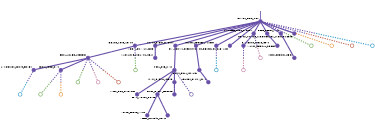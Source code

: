 strict digraph  {
graph[splines=false]; nodesep=0.7; rankdir=TB; ranksep=0.6; forcelabels=true; dpi=600; size=2.5;
0 [color="#674ea7ff", fillcolor="#674ea7ff", fixedsize=true, fontname=Lato, fontsize="12pt", height="0.25", label="", penwidth=3, shape=circle, style=filled, xlabel=CSMD1_RFX8_KIF6];
1 [color="#674ea7ff", fillcolor="#674ea7ff", fixedsize=true, fontname=Lato, fontsize="12pt", height="0.25", label="", penwidth=3, shape=circle, style=filled, xlabel=IQGAP3_ARSG_KCNT2];
2 [color="#674ea7ff", fillcolor="#674ea7ff", fixedsize=true, fontname=Lato, fontsize="12pt", height="0.25", label="", penwidth=3, shape=circle, style=filled, xlabel=WDFY4_CTNNA2_IQCE];
3 [color="#674ea7ff", fillcolor="#674ea7ff", fixedsize=true, fontname=Lato, fontsize="12pt", height="0.25", label="", penwidth=3, shape=circle, style=filled, xlabel=SPINT2_RXFP1_CNOT11];
6 [color="#674ea7ff", fillcolor="#674ea7ff", fixedsize=true, fontname=Lato, fontsize="12pt", height="0.25", label="", penwidth=3, shape=circle, style=filled, xlabel=BSN_GOLM1_C15orf27];
8 [color="#674ea7ff", fillcolor="#674ea7ff", fixedsize=true, fontname=Lato, fontsize="12pt", height="0.25", label="", penwidth=3, shape=circle, style=filled, xlabel=SCART1_TBC1D9_MALRD1];
10 [color="#674ea7ff", fillcolor="#674ea7ff", fixedsize=true, fontname=Lato, fontsize="12pt", height="0.25", label="", penwidth=3, shape=circle, style=filled, xlabel=CPNE2_CDK5RAP2_CACNA1D];
19 [color="#674ea7ff", fillcolor="#674ea7ff", fixedsize=true, fontname=Lato, fontsize="12pt", height="0.25", label="", penwidth=3, shape=circle, style=filled, xlabel=KIAA0355_OSR1_RNF186];
22 [color="#674ea7ff", fillcolor="#674ea7ff", fixedsize=true, fontname=Lato, fontsize="12pt", height="0.25", label="", penwidth=3, shape=circle, style=filled, xlabel=CPNE4_U2SURP_JARID2];
23 [color="#674ea7ff", fillcolor="#674ea7ff", fixedsize=true, fontname=Lato, fontsize="12pt", height="0.25", label="", penwidth=3, shape=circle, style=filled, xlabel=EIF3G_PRRT2_MAZ];
24 [color="#674ea7ff", fillcolor="#674ea7ff", fixedsize=true, fontname=Lato, fontsize="12pt", height="0.25", label="", penwidth=3, shape=circle, style=filled, xlabel=DCDC1_ASB10_PIK3C2B];
27 [color="#6aa84fff", fillcolor="#6aa84fff", fixedsize=true, fontname=Lato, fontsize="12pt", height="0.25", label="", penwidth=3, shape=circle, style=solid, xlabel=""];
34 [color="#e69138ff", fillcolor="#e69138ff", fixedsize=true, fontname=Lato, fontsize="12pt", height="0.25", label="", penwidth=3, shape=circle, style=solid, xlabel=""];
36 [color="#be5742ff", fillcolor="#be5742ff", fixedsize=true, fontname=Lato, fontsize="12pt", height="0.25", label="", penwidth=3, shape=circle, style=solid, xlabel=""];
38 [color="#2496c8ff", fillcolor="#2496c8ff", fixedsize=true, fontname=Lato, fontsize="12pt", height="0.25", label="", penwidth=3, shape=circle, style=solid, xlabel=""];
21 [color="#674ea7ff", fillcolor="#674ea7ff", fixedsize=true, fontname=Lato, fontsize="12pt", height="0.25", label="", penwidth=3, shape=circle, style=filled, xlabel=CDH4_ATAD5_ARFGEF1];
28 [color="#6aa84fff", fillcolor="#6aa84fff", fixedsize=true, fontname=Lato, fontsize="12pt", height="0.25", label="", penwidth=3, shape=circle, style=solid, xlabel=""];
15 [color="#674ea7ff", fillcolor="#674ea7ff", fixedsize=true, fontname=Lato, fontsize="12pt", height="0.25", label="", penwidth=3, shape=circle, style=filled, xlabel=MAPKAPK5_ZSCAN18_ITGAL];
5 [color="#674ea7ff", fillcolor="#674ea7ff", fixedsize=true, fontname=Lato, fontsize="12pt", height="0.25", label="", penwidth=3, shape=circle, style=filled, xlabel=UBR4_PLG_TNS1];
4 [color="#674ea7ff", fillcolor="#674ea7ff", fixedsize=true, fontname=Lato, fontsize="12pt", height="0.25", label="", penwidth=3, shape=circle, style=filled, xlabel=OBSL1_CPA6_SEMA5A];
16 [color="#674ea7ff", fillcolor="#674ea7ff", fixedsize=true, fontname=Lato, fontsize="12pt", height="0.25", label="", penwidth=3, shape=circle, style=filled, xlabel=ADARB1_CNTLN_TLN2];
12 [color="#674ea7ff", fillcolor="#674ea7ff", fixedsize=true, fontname=Lato, fontsize="12pt", height="0.25", label="", penwidth=3, shape=circle, style=filled, xlabel=XYLT1_RIC3_TMEM202];
13 [color="#674ea7ff", fillcolor="#674ea7ff", fixedsize=true, fontname=Lato, fontsize="12pt", height="0.25", label="", penwidth=3, shape=circle, style=filled, xlabel=FBN2_MGAT1_DDX25];
25 [color="#674ea7ff", fillcolor="#674ea7ff", fixedsize=true, fontname=Lato, fontsize="12pt", height="0.25", label="", penwidth=3, shape=circle, style=filled, xlabel=TNK2_RNF146_LRP1B];
41 [color="#674ea7ff", fillcolor="#674ea7ff", fixedsize=true, fontname=Lato, fontsize="12pt", height="0.25", label="", penwidth=3, shape=circle, style=solid, xlabel=""];
39 [color="#2496c8ff", fillcolor="#2496c8ff", fixedsize=true, fontname=Lato, fontsize="12pt", height="0.25", label="", penwidth=3, shape=circle, style=solid, xlabel=""];
7 [color="#674ea7ff", fillcolor="#674ea7ff", fixedsize=true, fontname=Lato, fontsize="12pt", height="0.25", label="", penwidth=3, shape=circle, style=filled, xlabel=NPY1R_EPHA5_MYH2];
9 [color="#674ea7ff", fillcolor="#674ea7ff", fixedsize=true, fontname=Lato, fontsize="12pt", height="0.25", label="", penwidth=3, shape=circle, style=filled, xlabel=NOD2_TAS2R41_HCN3];
17 [color="#674ea7ff", fillcolor="#674ea7ff", fixedsize=true, fontname=Lato, fontsize="12pt", height="0.25", label="", penwidth=3, shape=circle, style=filled, xlabel=ANKRD26P1_TRPV5_FOXG1];
40 [color="#2496c8ff", fillcolor="#2496c8ff", fixedsize=true, fontname=Lato, fontsize="12pt", height="0.25", label="", penwidth=3, shape=circle, style=solid, xlabel=""];
20 [color="#674ea7ff", fillcolor="#674ea7ff", fixedsize=true, fontname=Lato, fontsize="12pt", height="0.25", label="", penwidth=3, shape=circle, style=filled, xlabel=RNASEH2B_TCEA3_CPVL];
31 [color="#c27ba0ff", fillcolor="#c27ba0ff", fixedsize=true, fontname=Lato, fontsize="12pt", height="0.25", label="", penwidth=3, shape=circle, style=solid, xlabel=""];
32 [color="#c27ba0ff", fillcolor="#c27ba0ff", fixedsize=true, fontname=Lato, fontsize="12pt", height="0.25", label="", penwidth=3, shape=circle, style=solid, xlabel=""];
26 [color="#674ea7ff", fillcolor="#674ea7ff", fixedsize=true, fontname=Lato, fontsize="12pt", height="0.25", label="", penwidth=3, shape=circle, style=filled, xlabel=PREX2_SPEG_RINL];
29 [color="#6aa84fff", fillcolor="#6aa84fff", fixedsize=true, fontname=Lato, fontsize="12pt", height="0.25", label="", penwidth=3, shape=circle, style=solid, xlabel=""];
33 [color="#c27ba0ff", fillcolor="#c27ba0ff", fixedsize=true, fontname=Lato, fontsize="12pt", height="0.25", label="", penwidth=3, shape=circle, style=solid, xlabel=""];
37 [color="#be5742ff", fillcolor="#be5742ff", fixedsize=true, fontname=Lato, fontsize="12pt", height="0.25", label="", penwidth=3, shape=circle, style=solid, xlabel=""];
14 [color="#674ea7ff", fillcolor="#674ea7ff", fixedsize=true, fontname=Lato, fontsize="12pt", height="0.25", label="", penwidth=3, shape=circle, style=filled, xlabel=MAST1_PCDHA4_ROBO2];
11 [color="#674ea7ff", fillcolor="#674ea7ff", fixedsize=true, fontname=Lato, fontsize="12pt", height="0.25", label="", penwidth=3, shape=circle, style=filled, xlabel=MTDH_PCDHB6_TDP1];
18 [color="#674ea7ff", fillcolor="#674ea7ff", fixedsize=true, fontname=Lato, fontsize="12pt", height="0.25", label="", penwidth=3, shape=circle, style=filled, xlabel=CHIT1_CNTLN_OR5H15];
30 [color="#6aa84fff", fillcolor="#6aa84fff", fixedsize=true, fontname=Lato, fontsize="12pt", height="0.25", label="", penwidth=3, shape=circle, style=solid, xlabel=""];
35 [color="#e69138ff", fillcolor="#e69138ff", fixedsize=true, fontname=Lato, fontsize="12pt", height="0.25", label="", penwidth=3, shape=circle, style=solid, xlabel=""];
normal [label="", penwidth=3, style=invis, xlabel=CSMD1_RFX8_KIF6];
0 -> 1  [arrowsize=0, color="#674ea7ff;0.5:#674ea7ff", minlen="2.0", penwidth="5.5", style=solid];
0 -> 2  [arrowsize=0, color="#674ea7ff;0.5:#674ea7ff", minlen="2.0", penwidth="5.5", style=solid];
0 -> 3  [arrowsize=0, color="#674ea7ff;0.5:#674ea7ff", minlen="2.0", penwidth="5.5", style=solid];
0 -> 6  [arrowsize=0, color="#674ea7ff;0.5:#674ea7ff", minlen="2.0", penwidth="5.5", style=solid];
0 -> 8  [arrowsize=0, color="#674ea7ff;0.5:#674ea7ff", minlen="2.0", penwidth="5.5", style=solid];
0 -> 10  [arrowsize=0, color="#674ea7ff;0.5:#674ea7ff", minlen="2.0", penwidth="5.5", style=solid];
0 -> 19  [arrowsize=0, color="#674ea7ff;0.5:#674ea7ff", minlen="1.1999999284744263", penwidth="5.5", style=solid];
0 -> 22  [arrowsize=0, color="#674ea7ff;0.5:#674ea7ff", minlen="1.1999999284744263", penwidth="5.5", style=solid];
0 -> 23  [arrowsize=0, color="#674ea7ff;0.5:#674ea7ff", minlen="1.399999976158142", penwidth="5.5", style=solid];
0 -> 24  [arrowsize=0, color="#674ea7ff;0.5:#674ea7ff", minlen="1.0", penwidth="5.5", style=solid];
0 -> 27  [arrowsize=0, color="#674ea7ff;0.5:#6aa84fff", minlen="2.0", penwidth=5, style=dashed];
0 -> 34  [arrowsize=0, color="#674ea7ff;0.5:#e69138ff", minlen="2.0", penwidth=5, style=dashed];
0 -> 36  [arrowsize=0, color="#674ea7ff;0.5:#be5742ff", minlen="2.0", penwidth=5, style=dashed];
0 -> 38  [arrowsize=0, color="#674ea7ff;0.5:#2496c8ff", minlen="2.0", penwidth=5, style=dashed];
1 -> 21  [arrowsize=0, color="#674ea7ff;0.5:#674ea7ff", minlen="1.1999999284744263", penwidth="5.5", style=solid];
1 -> 28  [arrowsize=0, color="#674ea7ff;0.5:#6aa84fff", minlen="2.0", penwidth=5, style=dashed];
2 -> 15  [arrowsize=0, color="#674ea7ff;0.5:#674ea7ff", minlen="1.600000023841858", penwidth="5.5", style=solid];
3 -> 5  [arrowsize=0, color="#674ea7ff;0.5:#674ea7ff", minlen="2.0", penwidth="5.5", style=solid];
6 -> 4  [arrowsize=0, color="#674ea7ff;0.5:#674ea7ff", minlen="2.0", penwidth="5.5", style=solid];
8 -> 39  [arrowsize=0, color="#674ea7ff;0.5:#2496c8ff", minlen="2.0", penwidth=5, style=dashed];
19 -> 20  [arrowsize=0, color="#674ea7ff;0.5:#674ea7ff", minlen="1.1999999284744263", penwidth="5.5", style=solid];
19 -> 31  [arrowsize=0, color="#674ea7ff;0.5:#c27ba0ff", minlen="2.0", penwidth=5, style=dashed];
22 -> 14  [arrowsize=0, color="#674ea7ff;0.5:#674ea7ff", minlen="1.600000023841858", penwidth="5.5", style=solid];
23 -> 11  [arrowsize=0, color="#674ea7ff;0.5:#674ea7ff", minlen="2.0", penwidth="5.5", style=solid];
21 -> 17  [arrowsize=0, color="#674ea7ff;0.5:#674ea7ff", minlen="1.399999976158142", penwidth="5.5", style=solid];
21 -> 26  [arrowsize=0, color="#674ea7ff;0.5:#674ea7ff", minlen="1.0", penwidth="5.5", style=solid];
21 -> 29  [arrowsize=0, color="#674ea7ff;0.5:#6aa84fff", minlen="2.0", penwidth=5, style=dashed];
21 -> 33  [arrowsize=0, color="#674ea7ff;0.5:#c27ba0ff", minlen="2.0", penwidth=5, style=dashed];
21 -> 37  [arrowsize=0, color="#674ea7ff;0.5:#be5742ff", minlen="2.0", penwidth=5, style=dashed];
5 -> 12  [arrowsize=0, color="#674ea7ff;0.5:#674ea7ff", minlen="2.0", penwidth="5.5", style=solid];
5 -> 13  [arrowsize=0, color="#674ea7ff;0.5:#674ea7ff", minlen="2.0", penwidth="5.5", style=solid];
5 -> 25  [arrowsize=0, color="#674ea7ff;0.5:#674ea7ff", minlen="1.0", penwidth="5.5", style=solid];
5 -> 41  [arrowsize=0, color="#674ea7ff;0.5:#674ea7ff", minlen="2.0", penwidth=5, style=dashed];
4 -> 16  [arrowsize=0, color="#674ea7ff;0.5:#674ea7ff", minlen="1.399999976158142", penwidth="5.5", style=solid];
13 -> 7  [arrowsize=0, color="#674ea7ff;0.5:#674ea7ff", minlen="2.0", penwidth="5.5", style=solid];
13 -> 9  [arrowsize=0, color="#674ea7ff;0.5:#674ea7ff", minlen="2.0", penwidth="5.5", style=solid];
25 -> 18  [arrowsize=0, color="#674ea7ff;0.5:#674ea7ff", minlen="1.399999976158142", penwidth="5.5", style=solid];
17 -> 40  [arrowsize=0, color="#674ea7ff;0.5:#2496c8ff", minlen="2.0", penwidth=5, style=dashed];
20 -> 32  [arrowsize=0, color="#674ea7ff;0.5:#c27ba0ff", minlen="2.0", penwidth=5, style=dashed];
26 -> 30  [arrowsize=0, color="#674ea7ff;0.5:#6aa84fff", minlen="2.0", penwidth=5, style=dashed];
26 -> 35  [arrowsize=0, color="#674ea7ff;0.5:#e69138ff", minlen="2.0", penwidth=5, style=dashed];
normal -> 0  [arrowsize=0, color="#674ea7ff", label="", penwidth=4, style=solid];
}
